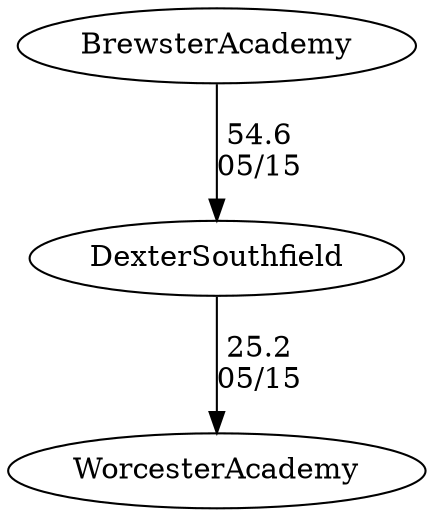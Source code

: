 digraph girls2foursDexterSouthfield {WorcesterAcademy [URL="girls2foursDexterSouthfieldWorcesterAcademy.html"];DexterSouthfield [URL="girls2foursDexterSouthfieldDexterSouthfield.html"];BrewsterAcademy [URL="girls2foursDexterSouthfieldBrewsterAcademy.html"];BrewsterAcademy -> DexterSouthfield[label="54.6
05/15", weight="46", tooltip="NEIRA Boys & Girls Fours,Worcester Academy vs. Bancroft, Medford, Dexter-Southfield and Brewster Academy			
Distance: 1500 m Conditions: Very light winds throughout all races.
None", URL="https://www.row2k.com/results/resultspage.cfm?UID=7673709177C626391ABCF760AC9A91FE&cat=5", random="random"]; 
DexterSouthfield -> WorcesterAcademy[label="25.2
05/15", weight="75", tooltip="NEIRA Boys & Girls Fours,Worcester Academy vs. Bancroft, Medford, Dexter-Southfield and Brewster Academy			
Distance: 1500 m Conditions: Very light winds throughout all races.
None", URL="https://www.row2k.com/results/resultspage.cfm?UID=7673709177C626391ABCF760AC9A91FE&cat=5", random="random"]}